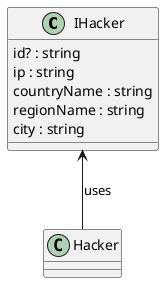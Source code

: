 @startuml hacker
class IHacker {
  id? : string
  ip : string
  countryName : string
  regionName : string
  city : string
}

class Hacker

IHacker <-- Hacker : uses

@endumlf
